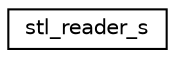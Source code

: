 digraph "Graphical Class Hierarchy"
{
 // LATEX_PDF_SIZE
  edge [fontname="Helvetica",fontsize="10",labelfontname="Helvetica",labelfontsize="10"];
  node [fontname="Helvetica",fontsize="10",shape=record];
  rankdir="LR";
  Node0 [label="stl_reader_s",height=0.2,width=0.4,color="black", fillcolor="white", style="filled",URL="$structstl__reader__s.html",tooltip=" "];
}
